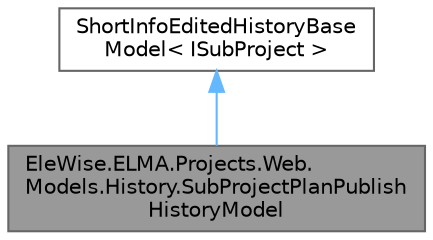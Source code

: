 digraph "EleWise.ELMA.Projects.Web.Models.History.SubProjectPlanPublishHistoryModel"
{
 // LATEX_PDF_SIZE
  bgcolor="transparent";
  edge [fontname=Helvetica,fontsize=10,labelfontname=Helvetica,labelfontsize=10];
  node [fontname=Helvetica,fontsize=10,shape=box,height=0.2,width=0.4];
  Node1 [id="Node000001",label="EleWise.ELMA.Projects.Web.\lModels.History.SubProjectPlanPublish\lHistoryModel",height=0.2,width=0.4,color="gray40", fillcolor="grey60", style="filled", fontcolor="black",tooltip="Модель представления истории проекта для действия \"Опубликован план проекта\"."];
  Node2 -> Node1 [id="edge1_Node000001_Node000002",dir="back",color="steelblue1",style="solid",tooltip=" "];
  Node2 [id="Node000002",label="ShortInfoEditedHistoryBase\lModel\< ISubProject \>",height=0.2,width=0.4,color="gray40", fillcolor="white", style="filled",URL="$class_ele_wise_1_1_e_l_m_a_1_1_projects_1_1_web_1_1_models_1_1_history_1_1_short_info_edited_history_base_model.html",tooltip=" "];
}
